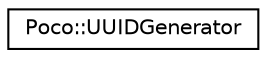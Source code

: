 digraph "Graphical Class Hierarchy"
{
 // LATEX_PDF_SIZE
  edge [fontname="Helvetica",fontsize="10",labelfontname="Helvetica",labelfontsize="10"];
  node [fontname="Helvetica",fontsize="10",shape=record];
  rankdir="LR";
  Node0 [label="Poco::UUIDGenerator",height=0.2,width=0.4,color="black", fillcolor="white", style="filled",URL="$classPoco_1_1UUIDGenerator.html",tooltip=" "];
}
